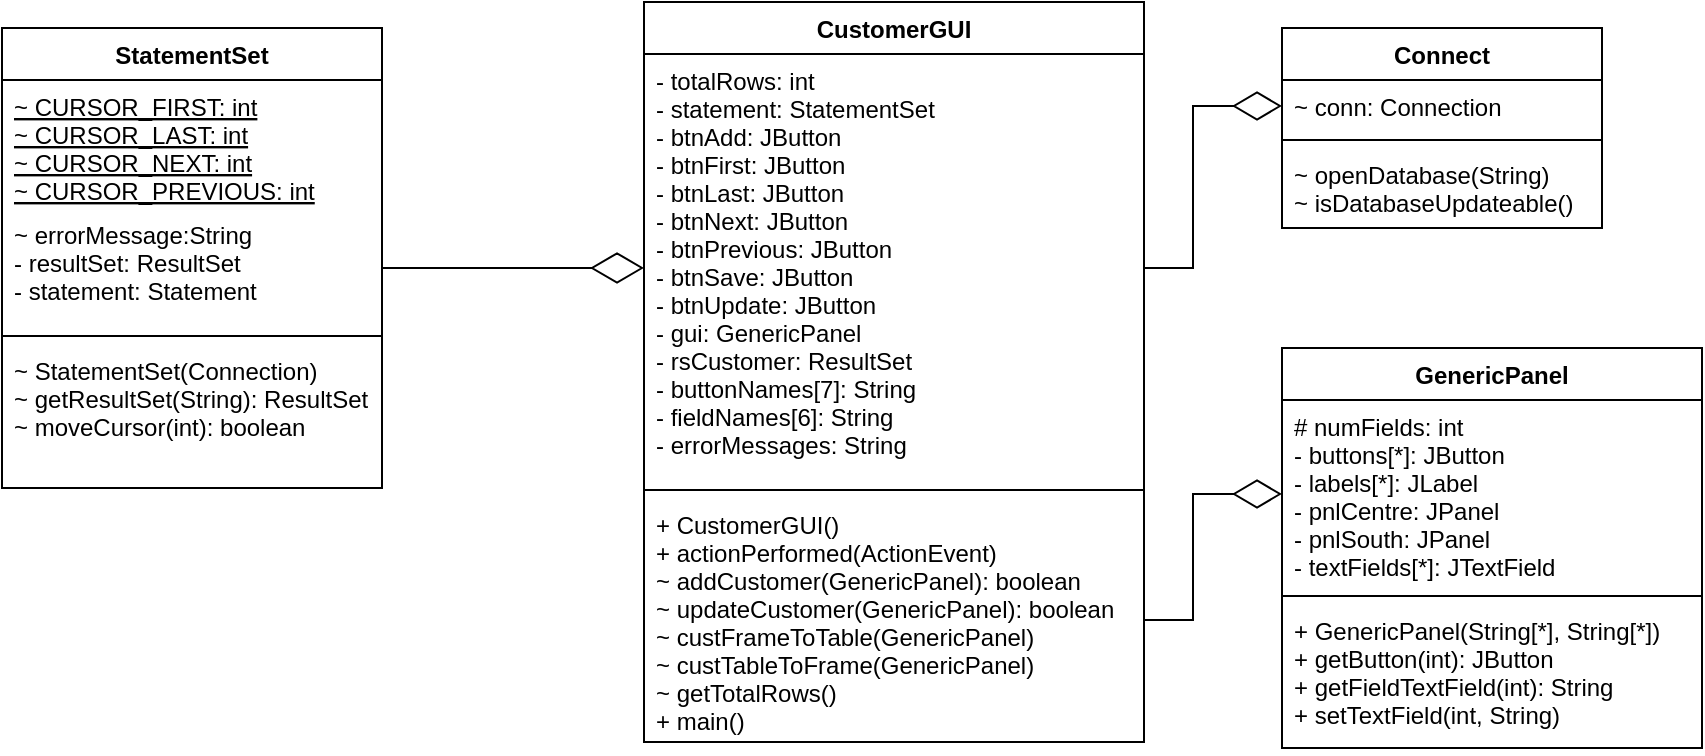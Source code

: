 <mxfile version="17.5.0" type="github">
  <diagram id="wcHVfsgvU9DnFCCgEnB6" name="CustomerGUI">
    <mxGraphModel dx="1212" dy="1154" grid="1" gridSize="10" guides="1" tooltips="1" connect="1" arrows="1" fold="1" page="1" pageScale="1" pageWidth="1169" pageHeight="827" math="0" shadow="0">
      <root>
        <mxCell id="0" />
        <mxCell id="1" parent="0" />
        <mxCell id="5YhzybwjE-VsHz2tn2So-1" value="StatementSet" style="swimlane;fontStyle=1;align=center;verticalAlign=top;childLayout=stackLayout;horizontal=1;startSize=26;horizontalStack=0;resizeParent=1;resizeParentMax=0;resizeLast=0;collapsible=1;marginBottom=0;" vertex="1" parent="1">
          <mxGeometry x="40" y="180" width="190" height="230" as="geometry" />
        </mxCell>
        <mxCell id="5YhzybwjE-VsHz2tn2So-2" value="~ CURSOR_FIRST: int&#xa;~ CURSOR_LAST: int&#xa;~ CURSOR_NEXT: int&#xa;~ CURSOR_PREVIOUS: int" style="text;strokeColor=none;fillColor=none;align=left;verticalAlign=top;spacingLeft=4;spacingRight=4;overflow=hidden;rotatable=0;points=[[0,0.5],[1,0.5]];portConstraint=eastwest;fontStyle=4" vertex="1" parent="5YhzybwjE-VsHz2tn2So-1">
          <mxGeometry y="26" width="190" height="64" as="geometry" />
        </mxCell>
        <mxCell id="5YhzybwjE-VsHz2tn2So-7" value="~ errorMessage:String&#xa;- resultSet: ResultSet&#xa;- statement: Statement" style="text;strokeColor=none;fillColor=none;align=left;verticalAlign=top;spacingLeft=4;spacingRight=4;overflow=hidden;rotatable=0;points=[[0,0.5],[1,0.5]];portConstraint=eastwest;fontStyle=0" vertex="1" parent="5YhzybwjE-VsHz2tn2So-1">
          <mxGeometry y="90" width="190" height="60" as="geometry" />
        </mxCell>
        <mxCell id="5YhzybwjE-VsHz2tn2So-3" value="" style="line;strokeWidth=1;fillColor=none;align=left;verticalAlign=middle;spacingTop=-1;spacingLeft=3;spacingRight=3;rotatable=0;labelPosition=right;points=[];portConstraint=eastwest;" vertex="1" parent="5YhzybwjE-VsHz2tn2So-1">
          <mxGeometry y="150" width="190" height="8" as="geometry" />
        </mxCell>
        <mxCell id="5YhzybwjE-VsHz2tn2So-4" value="~ StatementSet(Connection)&#xa;~ getResultSet(String): ResultSet&#xa;~ moveCursor(int): boolean&#xa;" style="text;strokeColor=none;fillColor=none;align=left;verticalAlign=top;spacingLeft=4;spacingRight=4;overflow=hidden;rotatable=0;points=[[0,0.5],[1,0.5]];portConstraint=eastwest;" vertex="1" parent="5YhzybwjE-VsHz2tn2So-1">
          <mxGeometry y="158" width="190" height="72" as="geometry" />
        </mxCell>
        <mxCell id="5YhzybwjE-VsHz2tn2So-9" value="CustomerGUI" style="swimlane;fontStyle=1;align=center;verticalAlign=top;childLayout=stackLayout;horizontal=1;startSize=26;horizontalStack=0;resizeParent=1;resizeParentMax=0;resizeLast=0;collapsible=1;marginBottom=0;" vertex="1" parent="1">
          <mxGeometry x="361" y="167" width="250" height="370" as="geometry" />
        </mxCell>
        <mxCell id="5YhzybwjE-VsHz2tn2So-10" value="- totalRows: int&#xa;- statement: StatementSet&#xa;- btnAdd: JButton&#xa;- btnFirst: JButton&#xa;- btnLast: JButton&#xa;- btnNext: JButton&#xa;- btnPrevious: JButton&#xa;- btnSave: JButton&#xa;- btnUpdate: JButton&#xa;- gui: GenericPanel&#xa;- rsCustomer: ResultSet&#xa;- buttonNames[7]: String&#xa;- fieldNames[6]: String&#xa;- errorMessages: String" style="text;strokeColor=none;fillColor=none;align=left;verticalAlign=top;spacingLeft=4;spacingRight=4;overflow=hidden;rotatable=0;points=[[0,0.5],[1,0.5]];portConstraint=eastwest;" vertex="1" parent="5YhzybwjE-VsHz2tn2So-9">
          <mxGeometry y="26" width="250" height="214" as="geometry" />
        </mxCell>
        <mxCell id="5YhzybwjE-VsHz2tn2So-11" value="" style="line;strokeWidth=1;fillColor=none;align=left;verticalAlign=middle;spacingTop=-1;spacingLeft=3;spacingRight=3;rotatable=0;labelPosition=right;points=[];portConstraint=eastwest;" vertex="1" parent="5YhzybwjE-VsHz2tn2So-9">
          <mxGeometry y="240" width="250" height="8" as="geometry" />
        </mxCell>
        <mxCell id="5YhzybwjE-VsHz2tn2So-12" value="+ CustomerGUI()&#xa;+ actionPerformed(ActionEvent)&#xa;~ addCustomer(GenericPanel): boolean&#xa;~ updateCustomer(GenericPanel): boolean&#xa;~ custFrameToTable(GenericPanel)&#xa;~ custTableToFrame(GenericPanel)&#xa;~ getTotalRows()&#xa;+ main()" style="text;strokeColor=none;fillColor=none;align=left;verticalAlign=top;spacingLeft=4;spacingRight=4;overflow=hidden;rotatable=0;points=[[0,0.5],[1,0.5]];portConstraint=eastwest;" vertex="1" parent="5YhzybwjE-VsHz2tn2So-9">
          <mxGeometry y="248" width="250" height="122" as="geometry" />
        </mxCell>
        <mxCell id="5YhzybwjE-VsHz2tn2So-16" value="Connect" style="swimlane;fontStyle=1;align=center;verticalAlign=top;childLayout=stackLayout;horizontal=1;startSize=26;horizontalStack=0;resizeParent=1;resizeParentMax=0;resizeLast=0;collapsible=1;marginBottom=0;" vertex="1" parent="1">
          <mxGeometry x="680" y="180" width="160" height="100" as="geometry" />
        </mxCell>
        <mxCell id="5YhzybwjE-VsHz2tn2So-17" value="~ conn: Connection" style="text;strokeColor=none;fillColor=none;align=left;verticalAlign=top;spacingLeft=4;spacingRight=4;overflow=hidden;rotatable=0;points=[[0,0.5],[1,0.5]];portConstraint=eastwest;fontStyle=0" vertex="1" parent="5YhzybwjE-VsHz2tn2So-16">
          <mxGeometry y="26" width="160" height="26" as="geometry" />
        </mxCell>
        <mxCell id="5YhzybwjE-VsHz2tn2So-18" value="" style="line;strokeWidth=1;fillColor=none;align=left;verticalAlign=middle;spacingTop=-1;spacingLeft=3;spacingRight=3;rotatable=0;labelPosition=right;points=[];portConstraint=eastwest;" vertex="1" parent="5YhzybwjE-VsHz2tn2So-16">
          <mxGeometry y="52" width="160" height="8" as="geometry" />
        </mxCell>
        <mxCell id="5YhzybwjE-VsHz2tn2So-19" value="~ openDatabase(String)&#xa;~ isDatabaseUpdateable()" style="text;strokeColor=none;fillColor=none;align=left;verticalAlign=top;spacingLeft=4;spacingRight=4;overflow=hidden;rotatable=0;points=[[0,0.5],[1,0.5]];portConstraint=eastwest;" vertex="1" parent="5YhzybwjE-VsHz2tn2So-16">
          <mxGeometry y="60" width="160" height="40" as="geometry" />
        </mxCell>
        <mxCell id="5YhzybwjE-VsHz2tn2So-20" value="" style="endArrow=diamondThin;endFill=0;endSize=24;html=1;rounded=0;strokeColor=default;strokeWidth=1;entryX=0;entryY=0.5;entryDx=0;entryDy=0;exitX=1;exitY=0.5;exitDx=0;exitDy=0;" edge="1" parent="1" source="5YhzybwjE-VsHz2tn2So-7" target="5YhzybwjE-VsHz2tn2So-10">
          <mxGeometry width="160" relative="1" as="geometry">
            <mxPoint x="240" y="300" as="sourcePoint" />
            <mxPoint x="350" y="300" as="targetPoint" />
          </mxGeometry>
        </mxCell>
        <mxCell id="5YhzybwjE-VsHz2tn2So-22" style="edgeStyle=orthogonalEdgeStyle;rounded=0;orthogonalLoop=1;jettySize=auto;html=1;exitX=1;exitY=0.5;exitDx=0;exitDy=0;entryX=0;entryY=0.5;entryDx=0;entryDy=0;endArrow=diamondThin;endFill=0;endSize=22;strokeColor=default;strokeWidth=1;" edge="1" parent="1" source="5YhzybwjE-VsHz2tn2So-10" target="5YhzybwjE-VsHz2tn2So-17">
          <mxGeometry relative="1" as="geometry" />
        </mxCell>
        <mxCell id="5YhzybwjE-VsHz2tn2So-23" value="GenericPanel" style="swimlane;fontStyle=1;align=center;verticalAlign=top;childLayout=stackLayout;horizontal=1;startSize=26;horizontalStack=0;resizeParent=1;resizeParentMax=0;resizeLast=0;collapsible=1;marginBottom=0;" vertex="1" parent="1">
          <mxGeometry x="680" y="340" width="210" height="200" as="geometry" />
        </mxCell>
        <mxCell id="5YhzybwjE-VsHz2tn2So-24" value="# numFields: int&#xa;- buttons[*]: JButton&#xa;- labels[*]: JLabel&#xa;- pnlCentre: JPanel&#xa;- pnlSouth: JPanel&#xa;- textFields[*]: JTextField" style="text;strokeColor=none;fillColor=none;align=left;verticalAlign=top;spacingLeft=4;spacingRight=4;overflow=hidden;rotatable=0;points=[[0,0.5],[1,0.5]];portConstraint=eastwest;" vertex="1" parent="5YhzybwjE-VsHz2tn2So-23">
          <mxGeometry y="26" width="210" height="94" as="geometry" />
        </mxCell>
        <mxCell id="5YhzybwjE-VsHz2tn2So-25" value="" style="line;strokeWidth=1;fillColor=none;align=left;verticalAlign=middle;spacingTop=-1;spacingLeft=3;spacingRight=3;rotatable=0;labelPosition=right;points=[];portConstraint=eastwest;" vertex="1" parent="5YhzybwjE-VsHz2tn2So-23">
          <mxGeometry y="120" width="210" height="8" as="geometry" />
        </mxCell>
        <mxCell id="5YhzybwjE-VsHz2tn2So-26" value="+ GenericPanel(String[*], String[*])&#xa;+ getButton(int): JButton&#xa;+ getFieldTextField(int): String&#xa;+ setTextField(int, String)" style="text;strokeColor=none;fillColor=none;align=left;verticalAlign=top;spacingLeft=4;spacingRight=4;overflow=hidden;rotatable=0;points=[[0,0.5],[1,0.5]];portConstraint=eastwest;" vertex="1" parent="5YhzybwjE-VsHz2tn2So-23">
          <mxGeometry y="128" width="210" height="72" as="geometry" />
        </mxCell>
        <mxCell id="5YhzybwjE-VsHz2tn2So-28" style="edgeStyle=orthogonalEdgeStyle;rounded=0;orthogonalLoop=1;jettySize=auto;html=1;exitX=1;exitY=0.5;exitDx=0;exitDy=0;entryX=0;entryY=0.5;entryDx=0;entryDy=0;endArrow=diamondThin;endFill=0;endSize=22;strokeColor=default;strokeWidth=1;" edge="1" parent="1" source="5YhzybwjE-VsHz2tn2So-12" target="5YhzybwjE-VsHz2tn2So-24">
          <mxGeometry relative="1" as="geometry" />
        </mxCell>
      </root>
    </mxGraphModel>
  </diagram>
</mxfile>
